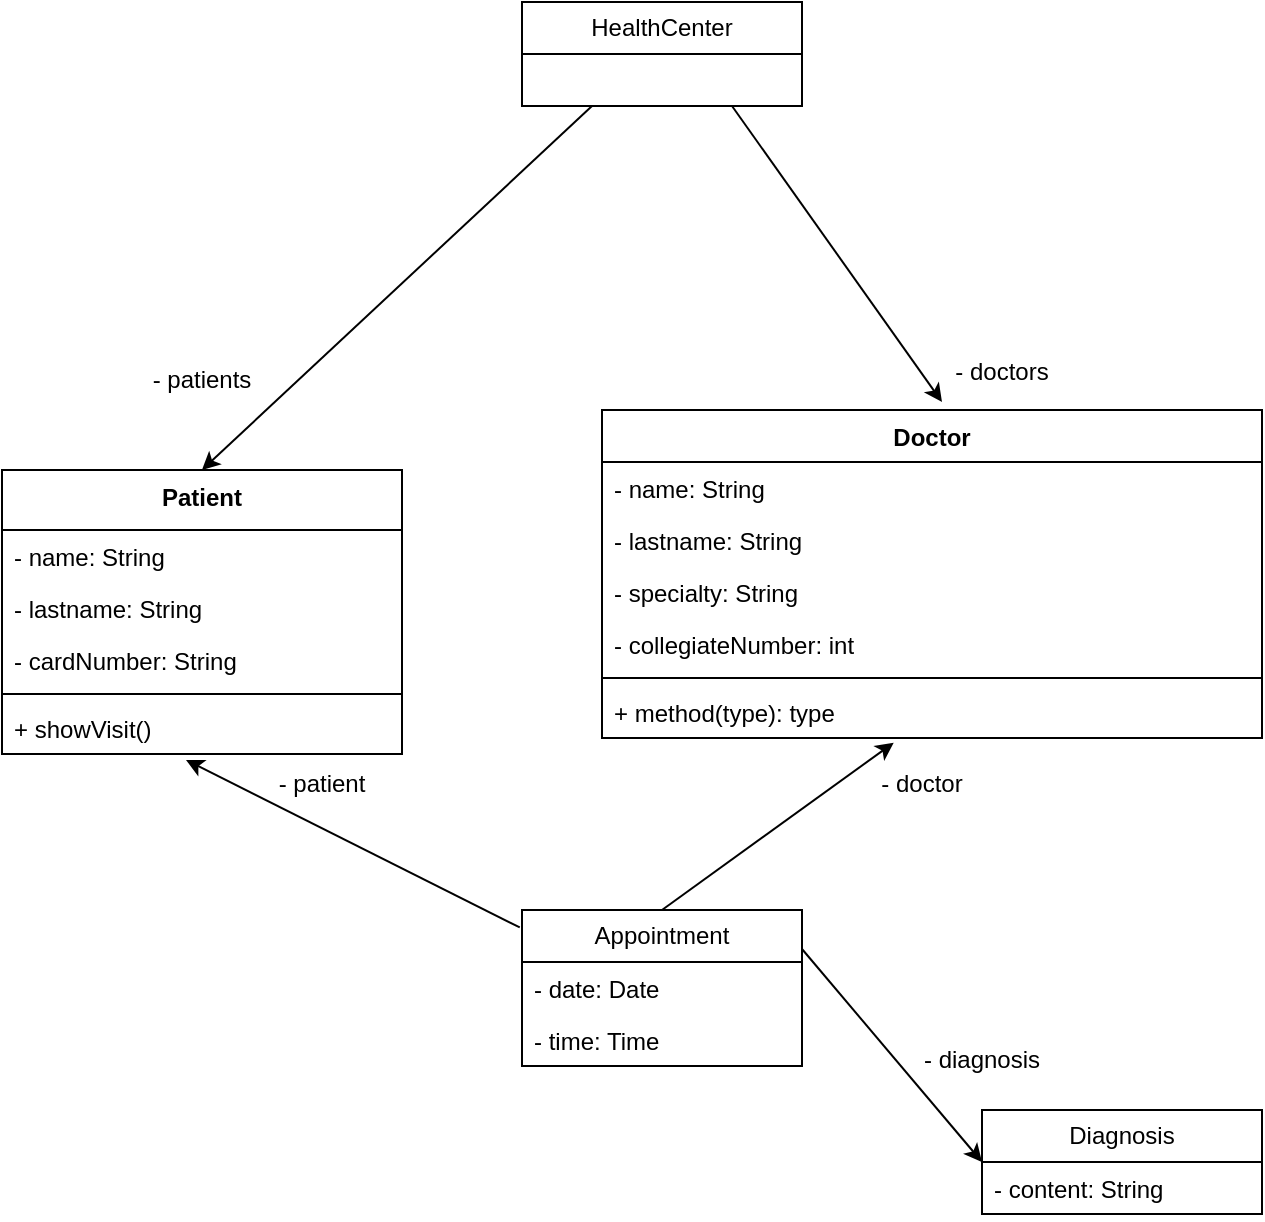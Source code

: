 <mxfile version="28.2.4">
  <diagram name="Página-1" id="uG5P2scUEuRk1Am0ZfAw">
    <mxGraphModel dx="802" dy="675" grid="1" gridSize="10" guides="1" tooltips="1" connect="1" arrows="1" fold="1" page="1" pageScale="1" pageWidth="827" pageHeight="1169" math="0" shadow="0">
      <root>
        <mxCell id="0" />
        <mxCell id="1" parent="0" />
        <mxCell id="Uzjr4n9FARc33mC5Ug5S-1" value="&lt;div&gt;Patient&lt;/div&gt;" style="swimlane;fontStyle=1;align=center;verticalAlign=top;childLayout=stackLayout;horizontal=1;startSize=30;horizontalStack=0;resizeParent=1;resizeParentMax=0;resizeLast=0;collapsible=1;marginBottom=0;whiteSpace=wrap;html=1;" vertex="1" parent="1">
          <mxGeometry x="90" y="414" width="200" height="142" as="geometry" />
        </mxCell>
        <mxCell id="Uzjr4n9FARc33mC5Ug5S-5" value="- name: String" style="text;strokeColor=none;fillColor=none;align=left;verticalAlign=top;spacingLeft=4;spacingRight=4;overflow=hidden;rotatable=0;points=[[0,0.5],[1,0.5]];portConstraint=eastwest;whiteSpace=wrap;html=1;" vertex="1" parent="Uzjr4n9FARc33mC5Ug5S-1">
          <mxGeometry y="30" width="200" height="26" as="geometry" />
        </mxCell>
        <mxCell id="Uzjr4n9FARc33mC5Ug5S-19" value="- lastname: String" style="text;strokeColor=none;fillColor=none;align=left;verticalAlign=top;spacingLeft=4;spacingRight=4;overflow=hidden;rotatable=0;points=[[0,0.5],[1,0.5]];portConstraint=eastwest;whiteSpace=wrap;html=1;" vertex="1" parent="Uzjr4n9FARc33mC5Ug5S-1">
          <mxGeometry y="56" width="200" height="26" as="geometry" />
        </mxCell>
        <mxCell id="Uzjr4n9FARc33mC5Ug5S-20" value="- cardNumber: String" style="text;strokeColor=none;fillColor=none;align=left;verticalAlign=top;spacingLeft=4;spacingRight=4;overflow=hidden;rotatable=0;points=[[0,0.5],[1,0.5]];portConstraint=eastwest;whiteSpace=wrap;html=1;" vertex="1" parent="Uzjr4n9FARc33mC5Ug5S-1">
          <mxGeometry y="82" width="200" height="26" as="geometry" />
        </mxCell>
        <mxCell id="Uzjr4n9FARc33mC5Ug5S-9" value="" style="line;strokeWidth=1;fillColor=none;align=left;verticalAlign=middle;spacingTop=-1;spacingLeft=3;spacingRight=3;rotatable=0;labelPosition=right;points=[];portConstraint=eastwest;strokeColor=inherit;" vertex="1" parent="Uzjr4n9FARc33mC5Ug5S-1">
          <mxGeometry y="108" width="200" height="8" as="geometry" />
        </mxCell>
        <mxCell id="Uzjr4n9FARc33mC5Ug5S-4" value="+ showVisit()" style="text;strokeColor=none;fillColor=none;align=left;verticalAlign=top;spacingLeft=4;spacingRight=4;overflow=hidden;rotatable=0;points=[[0,0.5],[1,0.5]];portConstraint=eastwest;whiteSpace=wrap;html=1;" vertex="1" parent="Uzjr4n9FARc33mC5Ug5S-1">
          <mxGeometry y="116" width="200" height="26" as="geometry" />
        </mxCell>
        <mxCell id="Uzjr4n9FARc33mC5Ug5S-15" value="Doctor&lt;div&gt;&lt;br&gt;&lt;/div&gt;" style="swimlane;fontStyle=1;align=center;verticalAlign=top;childLayout=stackLayout;horizontal=1;startSize=26;horizontalStack=0;resizeParent=1;resizeParentMax=0;resizeLast=0;collapsible=1;marginBottom=0;whiteSpace=wrap;html=1;" vertex="1" parent="1">
          <mxGeometry x="390" y="384" width="330" height="164" as="geometry" />
        </mxCell>
        <mxCell id="Uzjr4n9FARc33mC5Ug5S-16" value="- name: String" style="text;strokeColor=none;fillColor=none;align=left;verticalAlign=top;spacingLeft=4;spacingRight=4;overflow=hidden;rotatable=0;points=[[0,0.5],[1,0.5]];portConstraint=eastwest;whiteSpace=wrap;html=1;" vertex="1" parent="Uzjr4n9FARc33mC5Ug5S-15">
          <mxGeometry y="26" width="330" height="26" as="geometry" />
        </mxCell>
        <mxCell id="Uzjr4n9FARc33mC5Ug5S-21" value="- lastname: String&lt;div&gt;&lt;br&gt;&lt;/div&gt;" style="text;strokeColor=none;fillColor=none;align=left;verticalAlign=top;spacingLeft=4;spacingRight=4;overflow=hidden;rotatable=0;points=[[0,0.5],[1,0.5]];portConstraint=eastwest;whiteSpace=wrap;html=1;" vertex="1" parent="Uzjr4n9FARc33mC5Ug5S-15">
          <mxGeometry y="52" width="330" height="26" as="geometry" />
        </mxCell>
        <mxCell id="Uzjr4n9FARc33mC5Ug5S-26" value="- specialty: String" style="text;strokeColor=none;fillColor=none;align=left;verticalAlign=top;spacingLeft=4;spacingRight=4;overflow=hidden;rotatable=0;points=[[0,0.5],[1,0.5]];portConstraint=eastwest;whiteSpace=wrap;html=1;" vertex="1" parent="Uzjr4n9FARc33mC5Ug5S-15">
          <mxGeometry y="78" width="330" height="26" as="geometry" />
        </mxCell>
        <mxCell id="Uzjr4n9FARc33mC5Ug5S-27" value="- collegiateNumber: int" style="text;strokeColor=none;fillColor=none;align=left;verticalAlign=top;spacingLeft=4;spacingRight=4;overflow=hidden;rotatable=0;points=[[0,0.5],[1,0.5]];portConstraint=eastwest;whiteSpace=wrap;html=1;" vertex="1" parent="Uzjr4n9FARc33mC5Ug5S-15">
          <mxGeometry y="104" width="330" height="26" as="geometry" />
        </mxCell>
        <mxCell id="Uzjr4n9FARc33mC5Ug5S-17" value="" style="line;strokeWidth=1;fillColor=none;align=left;verticalAlign=middle;spacingTop=-1;spacingLeft=3;spacingRight=3;rotatable=0;labelPosition=right;points=[];portConstraint=eastwest;strokeColor=inherit;" vertex="1" parent="Uzjr4n9FARc33mC5Ug5S-15">
          <mxGeometry y="130" width="330" height="8" as="geometry" />
        </mxCell>
        <mxCell id="Uzjr4n9FARc33mC5Ug5S-18" value="+ method(type): type" style="text;strokeColor=none;fillColor=none;align=left;verticalAlign=top;spacingLeft=4;spacingRight=4;overflow=hidden;rotatable=0;points=[[0,0.5],[1,0.5]];portConstraint=eastwest;whiteSpace=wrap;html=1;" vertex="1" parent="Uzjr4n9FARc33mC5Ug5S-15">
          <mxGeometry y="138" width="330" height="26" as="geometry" />
        </mxCell>
        <mxCell id="Uzjr4n9FARc33mC5Ug5S-28" value="Appointment" style="swimlane;fontStyle=0;childLayout=stackLayout;horizontal=1;startSize=26;fillColor=none;horizontalStack=0;resizeParent=1;resizeParentMax=0;resizeLast=0;collapsible=1;marginBottom=0;whiteSpace=wrap;html=1;" vertex="1" parent="1">
          <mxGeometry x="350" y="634" width="140" height="78" as="geometry" />
        </mxCell>
        <mxCell id="Uzjr4n9FARc33mC5Ug5S-29" value="- date: Date" style="text;strokeColor=none;fillColor=none;align=left;verticalAlign=top;spacingLeft=4;spacingRight=4;overflow=hidden;rotatable=0;points=[[0,0.5],[1,0.5]];portConstraint=eastwest;whiteSpace=wrap;html=1;" vertex="1" parent="Uzjr4n9FARc33mC5Ug5S-28">
          <mxGeometry y="26" width="140" height="26" as="geometry" />
        </mxCell>
        <mxCell id="Uzjr4n9FARc33mC5Ug5S-30" value="- time: Time" style="text;strokeColor=none;fillColor=none;align=left;verticalAlign=top;spacingLeft=4;spacingRight=4;overflow=hidden;rotatable=0;points=[[0,0.5],[1,0.5]];portConstraint=eastwest;whiteSpace=wrap;html=1;" vertex="1" parent="Uzjr4n9FARc33mC5Ug5S-28">
          <mxGeometry y="52" width="140" height="26" as="geometry" />
        </mxCell>
        <mxCell id="Uzjr4n9FARc33mC5Ug5S-34" value="Diagnosis" style="swimlane;fontStyle=0;childLayout=stackLayout;horizontal=1;startSize=26;fillColor=none;horizontalStack=0;resizeParent=1;resizeParentMax=0;resizeLast=0;collapsible=1;marginBottom=0;whiteSpace=wrap;html=1;" vertex="1" parent="1">
          <mxGeometry x="580" y="734" width="140" height="52" as="geometry" />
        </mxCell>
        <mxCell id="Uzjr4n9FARc33mC5Ug5S-35" value="- content: String" style="text;strokeColor=none;fillColor=none;align=left;verticalAlign=top;spacingLeft=4;spacingRight=4;overflow=hidden;rotatable=0;points=[[0,0.5],[1,0.5]];portConstraint=eastwest;whiteSpace=wrap;html=1;" vertex="1" parent="Uzjr4n9FARc33mC5Ug5S-34">
          <mxGeometry y="26" width="140" height="26" as="geometry" />
        </mxCell>
        <mxCell id="Uzjr4n9FARc33mC5Ug5S-39" value="" style="endArrow=classic;html=1;rounded=0;entryX=0.46;entryY=1.115;entryDx=0;entryDy=0;entryPerimeter=0;exitX=-0.008;exitY=0.112;exitDx=0;exitDy=0;exitPerimeter=0;" edge="1" parent="1" source="Uzjr4n9FARc33mC5Ug5S-28" target="Uzjr4n9FARc33mC5Ug5S-4">
          <mxGeometry width="50" height="50" relative="1" as="geometry">
            <mxPoint x="440" y="764" as="sourcePoint" />
            <mxPoint x="490" y="714" as="targetPoint" />
          </mxGeometry>
        </mxCell>
        <mxCell id="Uzjr4n9FARc33mC5Ug5S-40" value="- patient" style="text;html=1;align=center;verticalAlign=middle;whiteSpace=wrap;rounded=0;" vertex="1" parent="1">
          <mxGeometry x="220" y="556" width="60" height="30" as="geometry" />
        </mxCell>
        <mxCell id="Uzjr4n9FARc33mC5Ug5S-41" value="" style="endArrow=classic;html=1;rounded=0;entryX=0.442;entryY=1.089;entryDx=0;entryDy=0;entryPerimeter=0;exitX=0.5;exitY=0;exitDx=0;exitDy=0;" edge="1" parent="1" source="Uzjr4n9FARc33mC5Ug5S-28" target="Uzjr4n9FARc33mC5Ug5S-18">
          <mxGeometry width="50" height="50" relative="1" as="geometry">
            <mxPoint x="440" y="764" as="sourcePoint" />
            <mxPoint x="490" y="714" as="targetPoint" />
          </mxGeometry>
        </mxCell>
        <mxCell id="Uzjr4n9FARc33mC5Ug5S-42" value="- doctor" style="text;html=1;align=center;verticalAlign=middle;whiteSpace=wrap;rounded=0;" vertex="1" parent="1">
          <mxGeometry x="520" y="556" width="60" height="30" as="geometry" />
        </mxCell>
        <mxCell id="Uzjr4n9FARc33mC5Ug5S-43" value="" style="endArrow=classic;html=1;rounded=0;entryX=0;entryY=0.5;entryDx=0;entryDy=0;exitX=1;exitY=0.25;exitDx=0;exitDy=0;" edge="1" parent="1" source="Uzjr4n9FARc33mC5Ug5S-28" target="Uzjr4n9FARc33mC5Ug5S-34">
          <mxGeometry width="50" height="50" relative="1" as="geometry">
            <mxPoint x="440" y="764" as="sourcePoint" />
            <mxPoint x="490" y="714" as="targetPoint" />
          </mxGeometry>
        </mxCell>
        <mxCell id="Uzjr4n9FARc33mC5Ug5S-44" value="- diagnosis" style="text;html=1;align=center;verticalAlign=middle;whiteSpace=wrap;rounded=0;" vertex="1" parent="1">
          <mxGeometry x="540" y="694" width="80" height="30" as="geometry" />
        </mxCell>
        <mxCell id="Uzjr4n9FARc33mC5Ug5S-45" value="HealthCenter" style="swimlane;fontStyle=0;childLayout=stackLayout;horizontal=1;startSize=26;fillColor=none;horizontalStack=0;resizeParent=1;resizeParentMax=0;resizeLast=0;collapsible=1;marginBottom=0;whiteSpace=wrap;html=1;" vertex="1" parent="1">
          <mxGeometry x="350" y="180" width="140" height="52" as="geometry" />
        </mxCell>
        <mxCell id="Uzjr4n9FARc33mC5Ug5S-49" value="" style="endArrow=classic;html=1;rounded=0;entryX=0.5;entryY=0;entryDx=0;entryDy=0;exitX=0.25;exitY=1;exitDx=0;exitDy=0;" edge="1" parent="1" source="Uzjr4n9FARc33mC5Ug5S-45" target="Uzjr4n9FARc33mC5Ug5S-1">
          <mxGeometry width="50" height="50" relative="1" as="geometry">
            <mxPoint x="430" y="500" as="sourcePoint" />
            <mxPoint x="480" y="450" as="targetPoint" />
          </mxGeometry>
        </mxCell>
        <mxCell id="Uzjr4n9FARc33mC5Ug5S-50" value="" style="endArrow=classic;html=1;rounded=0;exitX=0.75;exitY=1;exitDx=0;exitDy=0;" edge="1" parent="1" source="Uzjr4n9FARc33mC5Ug5S-45">
          <mxGeometry width="50" height="50" relative="1" as="geometry">
            <mxPoint x="430" y="500" as="sourcePoint" />
            <mxPoint x="560" y="380" as="targetPoint" />
          </mxGeometry>
        </mxCell>
        <mxCell id="Uzjr4n9FARc33mC5Ug5S-52" value="- patients" style="text;html=1;align=center;verticalAlign=middle;whiteSpace=wrap;rounded=0;" vertex="1" parent="1">
          <mxGeometry x="150" y="354" width="80" height="30" as="geometry" />
        </mxCell>
        <mxCell id="Uzjr4n9FARc33mC5Ug5S-53" value="- doctors" style="text;html=1;align=center;verticalAlign=middle;whiteSpace=wrap;rounded=0;" vertex="1" parent="1">
          <mxGeometry x="560" y="350" width="60" height="30" as="geometry" />
        </mxCell>
      </root>
    </mxGraphModel>
  </diagram>
</mxfile>
